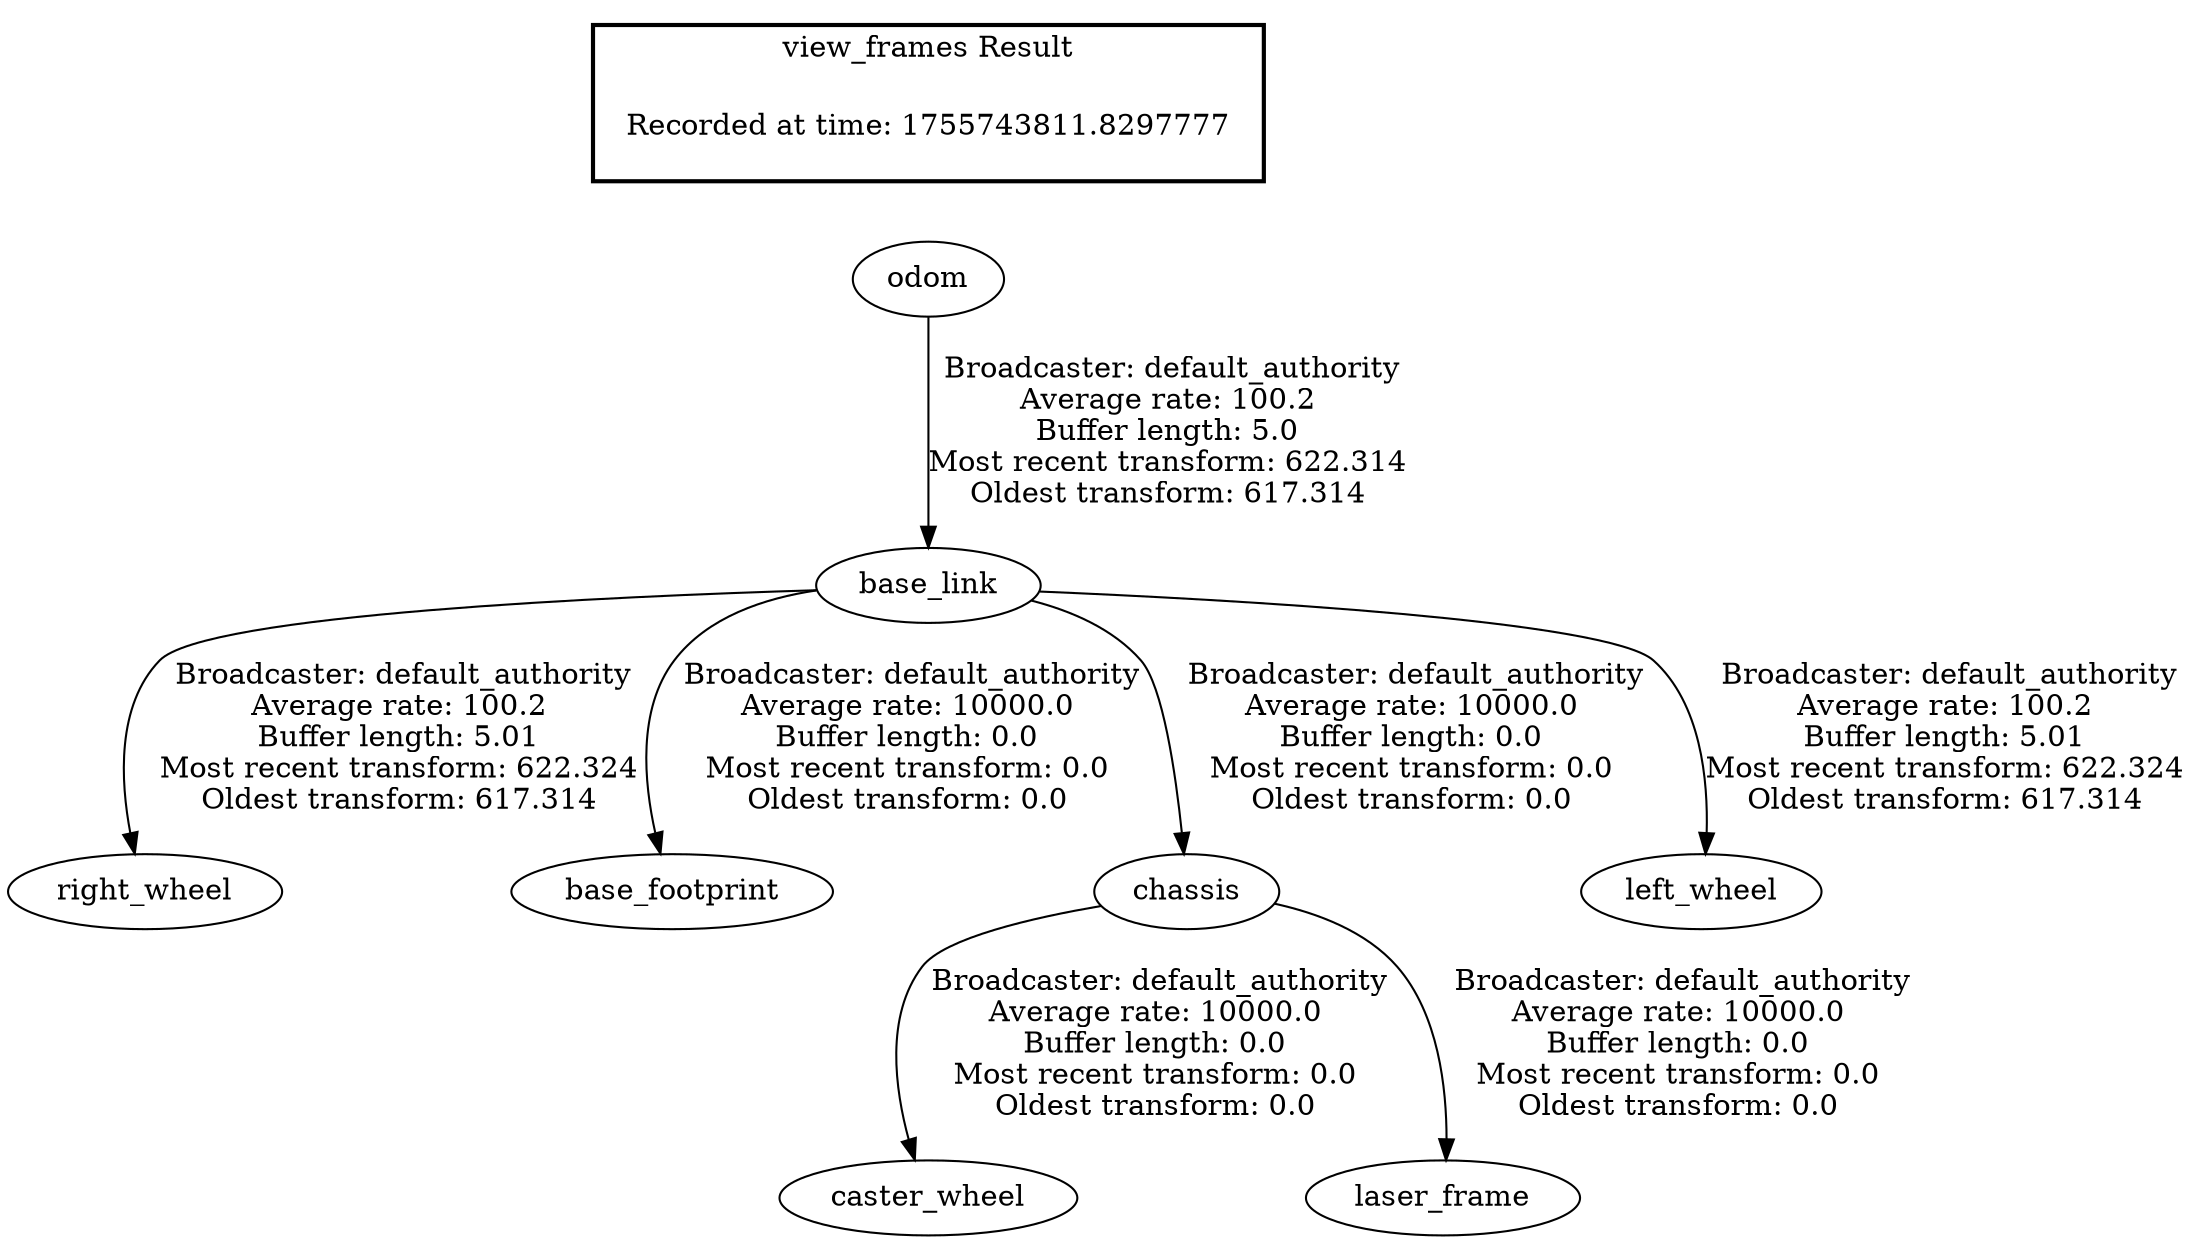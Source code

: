 digraph G {
"base_link" -> "right_wheel"[label=" Broadcaster: default_authority\nAverage rate: 100.2\nBuffer length: 5.01\nMost recent transform: 622.324\nOldest transform: 617.314\n"];
"odom" -> "base_link"[label=" Broadcaster: default_authority\nAverage rate: 100.2\nBuffer length: 5.0\nMost recent transform: 622.314\nOldest transform: 617.314\n"];
"base_link" -> "base_footprint"[label=" Broadcaster: default_authority\nAverage rate: 10000.0\nBuffer length: 0.0\nMost recent transform: 0.0\nOldest transform: 0.0\n"];
"chassis" -> "caster_wheel"[label=" Broadcaster: default_authority\nAverage rate: 10000.0\nBuffer length: 0.0\nMost recent transform: 0.0\nOldest transform: 0.0\n"];
"base_link" -> "chassis"[label=" Broadcaster: default_authority\nAverage rate: 10000.0\nBuffer length: 0.0\nMost recent transform: 0.0\nOldest transform: 0.0\n"];
"chassis" -> "laser_frame"[label=" Broadcaster: default_authority\nAverage rate: 10000.0\nBuffer length: 0.0\nMost recent transform: 0.0\nOldest transform: 0.0\n"];
"base_link" -> "left_wheel"[label=" Broadcaster: default_authority\nAverage rate: 100.2\nBuffer length: 5.01\nMost recent transform: 622.324\nOldest transform: 617.314\n"];
edge [style=invis];
 subgraph cluster_legend { style=bold; color=black; label ="view_frames Result";
"Recorded at time: 1755743811.8297777"[ shape=plaintext ] ;
}->"odom";
}